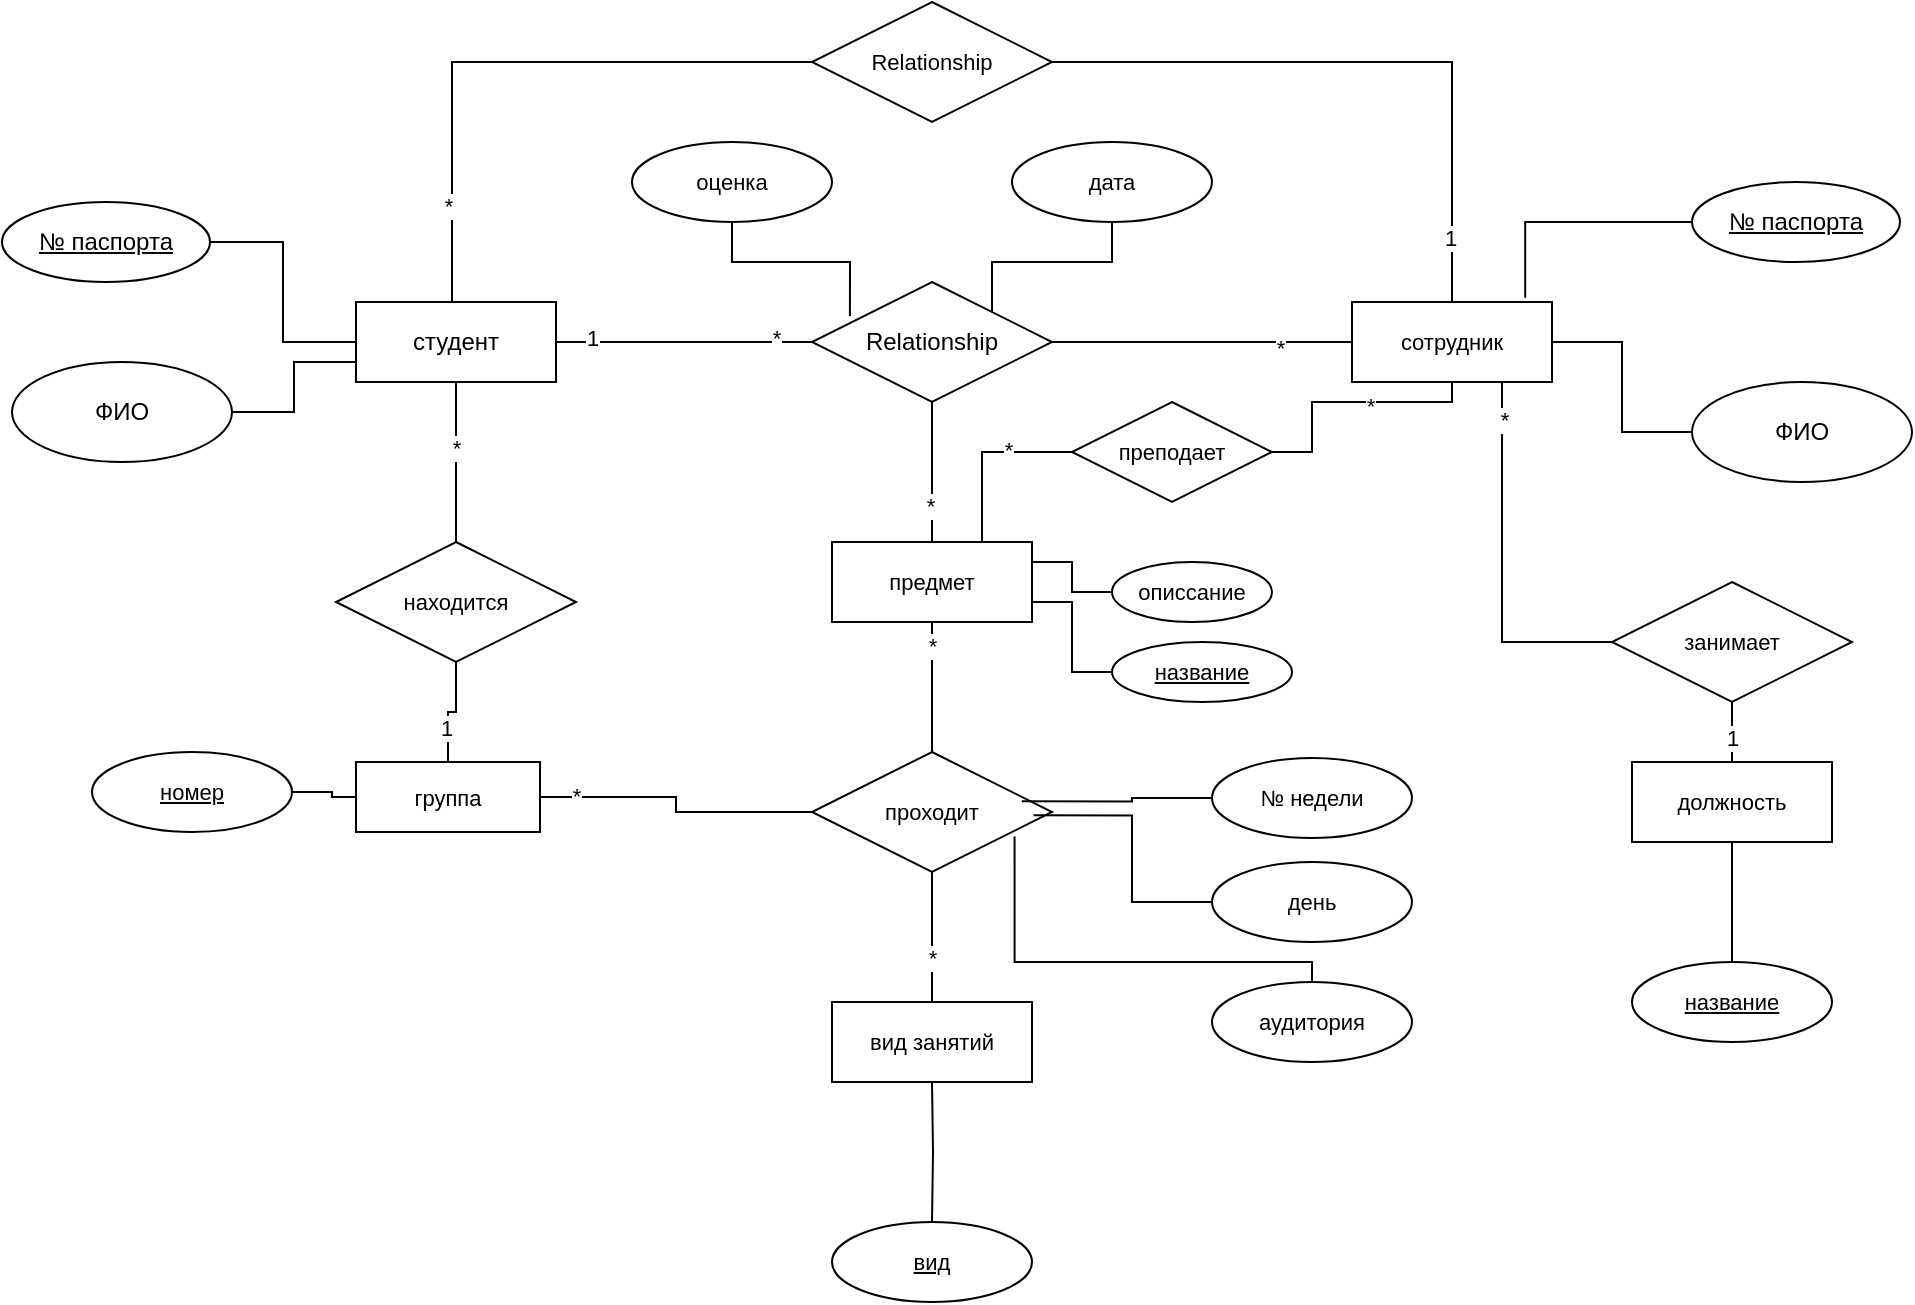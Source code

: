 <mxfile version="24.7.10">
  <diagram name="Страница — 1" id="QnMtsQIktMDIkjPz3GPe">
    <mxGraphModel dx="1686" dy="1054" grid="1" gridSize="10" guides="1" tooltips="1" connect="1" arrows="1" fold="1" page="1" pageScale="1" pageWidth="827" pageHeight="1169" math="0" shadow="0">
      <root>
        <mxCell id="0" />
        <mxCell id="1" parent="0" />
        <mxCell id="OVHgBiblaDA8LxcHS04d-8" style="edgeStyle=orthogonalEdgeStyle;rounded=0;orthogonalLoop=1;jettySize=auto;html=1;endArrow=none;endFill=0;" edge="1" parent="1" source="OVHgBiblaDA8LxcHS04d-2" target="OVHgBiblaDA8LxcHS04d-3">
          <mxGeometry relative="1" as="geometry" />
        </mxCell>
        <mxCell id="OVHgBiblaDA8LxcHS04d-10" value="*" style="edgeLabel;html=1;align=center;verticalAlign=middle;resizable=0;points=[];" vertex="1" connectable="0" parent="OVHgBiblaDA8LxcHS04d-8">
          <mxGeometry x="0.716" y="2" relative="1" as="geometry">
            <mxPoint as="offset" />
          </mxGeometry>
        </mxCell>
        <mxCell id="OVHgBiblaDA8LxcHS04d-11" value="1" style="edgeLabel;html=1;align=center;verticalAlign=middle;resizable=0;points=[];" vertex="1" connectable="0" parent="OVHgBiblaDA8LxcHS04d-8">
          <mxGeometry x="-0.73" y="2" relative="1" as="geometry">
            <mxPoint as="offset" />
          </mxGeometry>
        </mxCell>
        <mxCell id="OVHgBiblaDA8LxcHS04d-24" style="edgeStyle=orthogonalEdgeStyle;shape=connector;rounded=0;orthogonalLoop=1;jettySize=auto;html=1;entryX=0;entryY=0.5;entryDx=0;entryDy=0;strokeColor=default;align=center;verticalAlign=middle;fontFamily=Helvetica;fontSize=11;fontColor=default;labelBackgroundColor=default;endArrow=none;endFill=0;" edge="1" parent="1" source="OVHgBiblaDA8LxcHS04d-2" target="OVHgBiblaDA8LxcHS04d-16">
          <mxGeometry relative="1" as="geometry">
            <Array as="points">
              <mxPoint x="-240" y="180" />
            </Array>
          </mxGeometry>
        </mxCell>
        <mxCell id="OVHgBiblaDA8LxcHS04d-34" value="*" style="edgeLabel;html=1;align=center;verticalAlign=middle;resizable=0;points=[];fontFamily=Helvetica;fontSize=11;fontColor=default;labelBackgroundColor=default;" vertex="1" connectable="0" parent="OVHgBiblaDA8LxcHS04d-24">
          <mxGeometry x="-0.68" y="2" relative="1" as="geometry">
            <mxPoint as="offset" />
          </mxGeometry>
        </mxCell>
        <mxCell id="OVHgBiblaDA8LxcHS04d-2" value="студент" style="whiteSpace=wrap;html=1;align=center;" vertex="1" parent="1">
          <mxGeometry x="-288" y="300" width="100" height="40" as="geometry" />
        </mxCell>
        <mxCell id="OVHgBiblaDA8LxcHS04d-3" value="Relationship" style="shape=rhombus;perimeter=rhombusPerimeter;whiteSpace=wrap;html=1;align=center;" vertex="1" parent="1">
          <mxGeometry x="-60" y="290" width="120" height="60" as="geometry" />
        </mxCell>
        <mxCell id="OVHgBiblaDA8LxcHS04d-54" style="edgeStyle=orthogonalEdgeStyle;shape=connector;rounded=0;orthogonalLoop=1;jettySize=auto;html=1;entryX=0;entryY=0.5;entryDx=0;entryDy=0;strokeColor=default;align=center;verticalAlign=middle;fontFamily=Helvetica;fontSize=11;fontColor=default;labelBackgroundColor=default;endArrow=none;endFill=0;" edge="1" parent="1" source="OVHgBiblaDA8LxcHS04d-4" target="OVHgBiblaDA8LxcHS04d-2">
          <mxGeometry relative="1" as="geometry" />
        </mxCell>
        <mxCell id="OVHgBiblaDA8LxcHS04d-4" value="&lt;div&gt;№ паспорта&lt;/div&gt;" style="ellipse;whiteSpace=wrap;html=1;align=center;fontStyle=4;" vertex="1" parent="1">
          <mxGeometry x="-465" y="250" width="104" height="40" as="geometry" />
        </mxCell>
        <mxCell id="OVHgBiblaDA8LxcHS04d-53" style="edgeStyle=orthogonalEdgeStyle;shape=connector;rounded=0;orthogonalLoop=1;jettySize=auto;html=1;entryX=0;entryY=0.75;entryDx=0;entryDy=0;strokeColor=default;align=center;verticalAlign=middle;fontFamily=Helvetica;fontSize=11;fontColor=default;labelBackgroundColor=default;endArrow=none;endFill=0;" edge="1" parent="1" source="OVHgBiblaDA8LxcHS04d-5" target="OVHgBiblaDA8LxcHS04d-2">
          <mxGeometry relative="1" as="geometry" />
        </mxCell>
        <mxCell id="OVHgBiblaDA8LxcHS04d-5" value="ФИО" style="ellipse;whiteSpace=wrap;html=1;align=center;" vertex="1" parent="1">
          <mxGeometry x="-460" y="330" width="110" height="50" as="geometry" />
        </mxCell>
        <mxCell id="OVHgBiblaDA8LxcHS04d-14" value="оценка" style="ellipse;whiteSpace=wrap;html=1;align=center;fontFamily=Helvetica;fontSize=11;fontColor=default;labelBackgroundColor=default;" vertex="1" parent="1">
          <mxGeometry x="-150" y="220" width="100" height="40" as="geometry" />
        </mxCell>
        <mxCell id="OVHgBiblaDA8LxcHS04d-17" style="edgeStyle=orthogonalEdgeStyle;shape=connector;rounded=0;orthogonalLoop=1;jettySize=auto;html=1;entryX=1;entryY=0;entryDx=0;entryDy=0;strokeColor=default;align=center;verticalAlign=middle;fontFamily=Helvetica;fontSize=11;fontColor=default;labelBackgroundColor=default;endArrow=none;endFill=0;" edge="1" parent="1" source="OVHgBiblaDA8LxcHS04d-15" target="OVHgBiblaDA8LxcHS04d-3">
          <mxGeometry relative="1" as="geometry" />
        </mxCell>
        <mxCell id="OVHgBiblaDA8LxcHS04d-15" value="дата" style="ellipse;whiteSpace=wrap;html=1;align=center;fontFamily=Helvetica;fontSize=11;fontColor=default;labelBackgroundColor=default;" vertex="1" parent="1">
          <mxGeometry x="40" y="220" width="100" height="40" as="geometry" />
        </mxCell>
        <mxCell id="OVHgBiblaDA8LxcHS04d-16" value="Relationship" style="shape=rhombus;perimeter=rhombusPerimeter;whiteSpace=wrap;html=1;align=center;fontFamily=Helvetica;fontSize=11;fontColor=default;labelBackgroundColor=default;" vertex="1" parent="1">
          <mxGeometry x="-60" y="150" width="120" height="60" as="geometry" />
        </mxCell>
        <mxCell id="OVHgBiblaDA8LxcHS04d-18" style="edgeStyle=orthogonalEdgeStyle;shape=connector;rounded=0;orthogonalLoop=1;jettySize=auto;html=1;entryX=0.158;entryY=0.283;entryDx=0;entryDy=0;entryPerimeter=0;strokeColor=default;align=center;verticalAlign=middle;fontFamily=Helvetica;fontSize=11;fontColor=default;labelBackgroundColor=default;endArrow=none;endFill=0;" edge="1" parent="1" source="OVHgBiblaDA8LxcHS04d-14" target="OVHgBiblaDA8LxcHS04d-3">
          <mxGeometry relative="1" as="geometry" />
        </mxCell>
        <mxCell id="OVHgBiblaDA8LxcHS04d-21" style="edgeStyle=orthogonalEdgeStyle;shape=connector;rounded=0;orthogonalLoop=1;jettySize=auto;html=1;entryX=1;entryY=0.5;entryDx=0;entryDy=0;strokeColor=default;align=center;verticalAlign=middle;fontFamily=Helvetica;fontSize=11;fontColor=default;labelBackgroundColor=default;endArrow=none;endFill=0;" edge="1" parent="1" source="OVHgBiblaDA8LxcHS04d-19" target="OVHgBiblaDA8LxcHS04d-3">
          <mxGeometry relative="1" as="geometry" />
        </mxCell>
        <mxCell id="OVHgBiblaDA8LxcHS04d-22" value="*" style="edgeLabel;html=1;align=center;verticalAlign=middle;resizable=0;points=[];fontFamily=Helvetica;fontSize=11;fontColor=default;labelBackgroundColor=default;" vertex="1" connectable="0" parent="OVHgBiblaDA8LxcHS04d-21">
          <mxGeometry x="-0.512" y="3" relative="1" as="geometry">
            <mxPoint as="offset" />
          </mxGeometry>
        </mxCell>
        <mxCell id="OVHgBiblaDA8LxcHS04d-23" style="edgeStyle=orthogonalEdgeStyle;shape=connector;rounded=0;orthogonalLoop=1;jettySize=auto;html=1;entryX=1;entryY=0.5;entryDx=0;entryDy=0;strokeColor=default;align=center;verticalAlign=middle;fontFamily=Helvetica;fontSize=11;fontColor=default;labelBackgroundColor=default;endArrow=none;endFill=0;" edge="1" parent="1" source="OVHgBiblaDA8LxcHS04d-19" target="OVHgBiblaDA8LxcHS04d-16">
          <mxGeometry relative="1" as="geometry">
            <Array as="points">
              <mxPoint x="260" y="180" />
            </Array>
          </mxGeometry>
        </mxCell>
        <mxCell id="OVHgBiblaDA8LxcHS04d-35" value="1" style="edgeLabel;html=1;align=center;verticalAlign=middle;resizable=0;points=[];fontFamily=Helvetica;fontSize=11;fontColor=default;labelBackgroundColor=default;" vertex="1" connectable="0" parent="OVHgBiblaDA8LxcHS04d-23">
          <mxGeometry x="-0.796" y="1" relative="1" as="geometry">
            <mxPoint as="offset" />
          </mxGeometry>
        </mxCell>
        <mxCell id="OVHgBiblaDA8LxcHS04d-45" style="edgeStyle=orthogonalEdgeStyle;shape=connector;rounded=0;orthogonalLoop=1;jettySize=auto;html=1;entryX=1;entryY=0.5;entryDx=0;entryDy=0;strokeColor=default;align=center;verticalAlign=middle;fontFamily=Helvetica;fontSize=11;fontColor=default;labelBackgroundColor=default;endArrow=none;endFill=0;" edge="1" parent="1" source="OVHgBiblaDA8LxcHS04d-19" target="OVHgBiblaDA8LxcHS04d-44">
          <mxGeometry relative="1" as="geometry">
            <Array as="points">
              <mxPoint x="260" y="350" />
              <mxPoint x="190" y="350" />
              <mxPoint x="190" y="375" />
            </Array>
          </mxGeometry>
        </mxCell>
        <mxCell id="OVHgBiblaDA8LxcHS04d-46" value="*" style="edgeLabel;html=1;align=center;verticalAlign=middle;resizable=0;points=[];fontFamily=Helvetica;fontSize=11;fontColor=default;labelBackgroundColor=default;" vertex="1" connectable="0" parent="OVHgBiblaDA8LxcHS04d-45">
          <mxGeometry x="-0.178" y="2" relative="1" as="geometry">
            <mxPoint as="offset" />
          </mxGeometry>
        </mxCell>
        <mxCell id="OVHgBiblaDA8LxcHS04d-19" value="сотрудник" style="whiteSpace=wrap;html=1;align=center;fontFamily=Helvetica;fontSize=11;fontColor=default;labelBackgroundColor=default;" vertex="1" parent="1">
          <mxGeometry x="210" y="300" width="100" height="40" as="geometry" />
        </mxCell>
        <mxCell id="OVHgBiblaDA8LxcHS04d-37" style="edgeStyle=orthogonalEdgeStyle;shape=connector;rounded=0;orthogonalLoop=1;jettySize=auto;html=1;entryX=0.5;entryY=1;entryDx=0;entryDy=0;strokeColor=default;align=center;verticalAlign=middle;fontFamily=Helvetica;fontSize=11;fontColor=default;labelBackgroundColor=default;endArrow=none;endFill=0;" edge="1" parent="1" source="OVHgBiblaDA8LxcHS04d-25" target="OVHgBiblaDA8LxcHS04d-3">
          <mxGeometry relative="1" as="geometry" />
        </mxCell>
        <mxCell id="OVHgBiblaDA8LxcHS04d-38" value="*" style="edgeLabel;html=1;align=center;verticalAlign=middle;resizable=0;points=[];fontFamily=Helvetica;fontSize=11;fontColor=default;labelBackgroundColor=default;" vertex="1" connectable="0" parent="OVHgBiblaDA8LxcHS04d-37">
          <mxGeometry x="-0.469" y="1" relative="1" as="geometry">
            <mxPoint as="offset" />
          </mxGeometry>
        </mxCell>
        <mxCell id="OVHgBiblaDA8LxcHS04d-25" value="предмет" style="whiteSpace=wrap;html=1;align=center;fontFamily=Helvetica;fontSize=11;fontColor=default;labelBackgroundColor=default;" vertex="1" parent="1">
          <mxGeometry x="-50" y="420" width="100" height="40" as="geometry" />
        </mxCell>
        <mxCell id="OVHgBiblaDA8LxcHS04d-31" style="edgeStyle=orthogonalEdgeStyle;shape=connector;rounded=0;orthogonalLoop=1;jettySize=auto;html=1;entryX=0.5;entryY=0;entryDx=0;entryDy=0;strokeColor=default;align=center;verticalAlign=middle;fontFamily=Helvetica;fontSize=11;fontColor=default;labelBackgroundColor=default;endArrow=none;endFill=0;" edge="1" parent="1" source="OVHgBiblaDA8LxcHS04d-26" target="OVHgBiblaDA8LxcHS04d-27">
          <mxGeometry relative="1" as="geometry" />
        </mxCell>
        <mxCell id="OVHgBiblaDA8LxcHS04d-36" value="1" style="edgeLabel;html=1;align=center;verticalAlign=middle;resizable=0;points=[];fontFamily=Helvetica;fontSize=11;fontColor=default;labelBackgroundColor=default;" vertex="1" connectable="0" parent="OVHgBiblaDA8LxcHS04d-31">
          <mxGeometry x="0.377" y="-1" relative="1" as="geometry">
            <mxPoint as="offset" />
          </mxGeometry>
        </mxCell>
        <mxCell id="OVHgBiblaDA8LxcHS04d-32" style="edgeStyle=orthogonalEdgeStyle;shape=connector;rounded=0;orthogonalLoop=1;jettySize=auto;html=1;strokeColor=default;align=center;verticalAlign=middle;fontFamily=Helvetica;fontSize=11;fontColor=default;labelBackgroundColor=default;endArrow=none;endFill=0;" edge="1" parent="1" source="OVHgBiblaDA8LxcHS04d-26">
          <mxGeometry relative="1" as="geometry">
            <mxPoint x="-238" y="340" as="targetPoint" />
            <Array as="points">
              <mxPoint x="-238" y="360" />
              <mxPoint x="-238" y="360" />
            </Array>
          </mxGeometry>
        </mxCell>
        <mxCell id="OVHgBiblaDA8LxcHS04d-33" value="*" style="edgeLabel;html=1;align=center;verticalAlign=middle;resizable=0;points=[];fontFamily=Helvetica;fontSize=11;fontColor=default;labelBackgroundColor=default;" vertex="1" connectable="0" parent="OVHgBiblaDA8LxcHS04d-32">
          <mxGeometry x="0.19" relative="1" as="geometry">
            <mxPoint as="offset" />
          </mxGeometry>
        </mxCell>
        <mxCell id="OVHgBiblaDA8LxcHS04d-26" value="находится" style="shape=rhombus;perimeter=rhombusPerimeter;whiteSpace=wrap;html=1;align=center;fontFamily=Helvetica;fontSize=11;fontColor=default;labelBackgroundColor=default;" vertex="1" parent="1">
          <mxGeometry x="-298" y="420" width="120" height="60" as="geometry" />
        </mxCell>
        <mxCell id="OVHgBiblaDA8LxcHS04d-27" value="группа" style="whiteSpace=wrap;html=1;align=center;fontFamily=Helvetica;fontSize=11;fontColor=default;labelBackgroundColor=default;" vertex="1" parent="1">
          <mxGeometry x="-288" y="530" width="92" height="35" as="geometry" />
        </mxCell>
        <mxCell id="OVHgBiblaDA8LxcHS04d-30" style="edgeStyle=orthogonalEdgeStyle;shape=connector;rounded=0;orthogonalLoop=1;jettySize=auto;html=1;entryX=0;entryY=0.5;entryDx=0;entryDy=0;strokeColor=default;align=center;verticalAlign=middle;fontFamily=Helvetica;fontSize=11;fontColor=default;labelBackgroundColor=default;endArrow=none;endFill=0;" edge="1" parent="1" source="OVHgBiblaDA8LxcHS04d-29" target="OVHgBiblaDA8LxcHS04d-27">
          <mxGeometry relative="1" as="geometry" />
        </mxCell>
        <mxCell id="OVHgBiblaDA8LxcHS04d-29" value="номер" style="ellipse;whiteSpace=wrap;html=1;align=center;fontStyle=4;fontFamily=Helvetica;fontSize=11;fontColor=default;labelBackgroundColor=default;" vertex="1" parent="1">
          <mxGeometry x="-420" y="525" width="100" height="40" as="geometry" />
        </mxCell>
        <mxCell id="OVHgBiblaDA8LxcHS04d-41" style="edgeStyle=orthogonalEdgeStyle;shape=connector;rounded=0;orthogonalLoop=1;jettySize=auto;html=1;entryX=1;entryY=0.25;entryDx=0;entryDy=0;strokeColor=default;align=center;verticalAlign=middle;fontFamily=Helvetica;fontSize=11;fontColor=default;labelBackgroundColor=default;endArrow=none;endFill=0;" edge="1" parent="1" source="OVHgBiblaDA8LxcHS04d-39" target="OVHgBiblaDA8LxcHS04d-25">
          <mxGeometry relative="1" as="geometry" />
        </mxCell>
        <mxCell id="OVHgBiblaDA8LxcHS04d-39" value="описсание" style="ellipse;whiteSpace=wrap;html=1;align=center;fontFamily=Helvetica;fontSize=11;fontColor=default;labelBackgroundColor=default;" vertex="1" parent="1">
          <mxGeometry x="90" y="430" width="80" height="30" as="geometry" />
        </mxCell>
        <mxCell id="OVHgBiblaDA8LxcHS04d-57" style="edgeStyle=orthogonalEdgeStyle;shape=connector;rounded=0;orthogonalLoop=1;jettySize=auto;html=1;entryX=1;entryY=0.75;entryDx=0;entryDy=0;strokeColor=default;align=center;verticalAlign=middle;fontFamily=Helvetica;fontSize=11;fontColor=default;labelBackgroundColor=default;endArrow=none;endFill=0;" edge="1" parent="1" source="OVHgBiblaDA8LxcHS04d-42" target="OVHgBiblaDA8LxcHS04d-25">
          <mxGeometry relative="1" as="geometry" />
        </mxCell>
        <mxCell id="OVHgBiblaDA8LxcHS04d-42" value="название" style="ellipse;whiteSpace=wrap;html=1;align=center;fontStyle=4;fontFamily=Helvetica;fontSize=11;fontColor=default;labelBackgroundColor=default;" vertex="1" parent="1">
          <mxGeometry x="90" y="470" width="90" height="30" as="geometry" />
        </mxCell>
        <mxCell id="OVHgBiblaDA8LxcHS04d-47" style="edgeStyle=orthogonalEdgeStyle;shape=connector;rounded=0;orthogonalLoop=1;jettySize=auto;html=1;entryX=0.75;entryY=0;entryDx=0;entryDy=0;strokeColor=default;align=center;verticalAlign=middle;fontFamily=Helvetica;fontSize=11;fontColor=default;labelBackgroundColor=default;endArrow=none;endFill=0;" edge="1" parent="1" source="OVHgBiblaDA8LxcHS04d-44" target="OVHgBiblaDA8LxcHS04d-25">
          <mxGeometry relative="1" as="geometry" />
        </mxCell>
        <mxCell id="OVHgBiblaDA8LxcHS04d-48" value="*" style="edgeLabel;html=1;align=center;verticalAlign=middle;resizable=0;points=[];fontFamily=Helvetica;fontSize=11;fontColor=default;labelBackgroundColor=default;" vertex="1" connectable="0" parent="OVHgBiblaDA8LxcHS04d-47">
          <mxGeometry x="-0.308" y="-1" relative="1" as="geometry">
            <mxPoint x="-1" as="offset" />
          </mxGeometry>
        </mxCell>
        <mxCell id="OVHgBiblaDA8LxcHS04d-44" value="преподает" style="shape=rhombus;perimeter=rhombusPerimeter;whiteSpace=wrap;html=1;align=center;fontFamily=Helvetica;fontSize=11;fontColor=default;labelBackgroundColor=default;" vertex="1" parent="1">
          <mxGeometry x="70" y="350" width="100" height="50" as="geometry" />
        </mxCell>
        <mxCell id="OVHgBiblaDA8LxcHS04d-49" value="&lt;div&gt;№ паспорта&lt;/div&gt;" style="ellipse;whiteSpace=wrap;html=1;align=center;fontStyle=4;" vertex="1" parent="1">
          <mxGeometry x="380" y="240" width="104" height="40" as="geometry" />
        </mxCell>
        <mxCell id="OVHgBiblaDA8LxcHS04d-52" style="edgeStyle=orthogonalEdgeStyle;shape=connector;rounded=0;orthogonalLoop=1;jettySize=auto;html=1;strokeColor=default;align=center;verticalAlign=middle;fontFamily=Helvetica;fontSize=11;fontColor=default;labelBackgroundColor=default;endArrow=none;endFill=0;" edge="1" parent="1" source="OVHgBiblaDA8LxcHS04d-50" target="OVHgBiblaDA8LxcHS04d-19">
          <mxGeometry relative="1" as="geometry" />
        </mxCell>
        <mxCell id="OVHgBiblaDA8LxcHS04d-50" value="ФИО" style="ellipse;whiteSpace=wrap;html=1;align=center;" vertex="1" parent="1">
          <mxGeometry x="380" y="340" width="110" height="50" as="geometry" />
        </mxCell>
        <mxCell id="OVHgBiblaDA8LxcHS04d-51" style="edgeStyle=orthogonalEdgeStyle;shape=connector;rounded=0;orthogonalLoop=1;jettySize=auto;html=1;entryX=0.866;entryY=-0.053;entryDx=0;entryDy=0;entryPerimeter=0;strokeColor=default;align=center;verticalAlign=middle;fontFamily=Helvetica;fontSize=11;fontColor=default;labelBackgroundColor=default;endArrow=none;endFill=0;" edge="1" parent="1" source="OVHgBiblaDA8LxcHS04d-49" target="OVHgBiblaDA8LxcHS04d-19">
          <mxGeometry relative="1" as="geometry" />
        </mxCell>
        <mxCell id="OVHgBiblaDA8LxcHS04d-56" style="edgeStyle=orthogonalEdgeStyle;shape=connector;rounded=0;orthogonalLoop=1;jettySize=auto;html=1;entryX=0.5;entryY=1;entryDx=0;entryDy=0;strokeColor=default;align=center;verticalAlign=middle;fontFamily=Helvetica;fontSize=11;fontColor=default;labelBackgroundColor=default;endArrow=none;endFill=0;" edge="1" parent="1" source="OVHgBiblaDA8LxcHS04d-55" target="OVHgBiblaDA8LxcHS04d-25">
          <mxGeometry relative="1" as="geometry" />
        </mxCell>
        <mxCell id="OVHgBiblaDA8LxcHS04d-58" value="*" style="edgeLabel;html=1;align=center;verticalAlign=middle;resizable=0;points=[];fontFamily=Helvetica;fontSize=11;fontColor=default;labelBackgroundColor=default;" vertex="1" connectable="0" parent="OVHgBiblaDA8LxcHS04d-56">
          <mxGeometry x="0.631" relative="1" as="geometry">
            <mxPoint as="offset" />
          </mxGeometry>
        </mxCell>
        <mxCell id="OVHgBiblaDA8LxcHS04d-59" style="edgeStyle=orthogonalEdgeStyle;shape=connector;rounded=0;orthogonalLoop=1;jettySize=auto;html=1;entryX=1;entryY=0.5;entryDx=0;entryDy=0;strokeColor=default;align=center;verticalAlign=middle;fontFamily=Helvetica;fontSize=11;fontColor=default;labelBackgroundColor=default;endArrow=none;endFill=0;" edge="1" parent="1" source="OVHgBiblaDA8LxcHS04d-55" target="OVHgBiblaDA8LxcHS04d-27">
          <mxGeometry relative="1" as="geometry" />
        </mxCell>
        <mxCell id="OVHgBiblaDA8LxcHS04d-60" value="*" style="edgeLabel;html=1;align=center;verticalAlign=middle;resizable=0;points=[];fontFamily=Helvetica;fontSize=11;fontColor=default;labelBackgroundColor=default;" vertex="1" connectable="0" parent="OVHgBiblaDA8LxcHS04d-59">
          <mxGeometry x="0.759" y="-1" relative="1" as="geometry">
            <mxPoint as="offset" />
          </mxGeometry>
        </mxCell>
        <mxCell id="OVHgBiblaDA8LxcHS04d-62" style="edgeStyle=orthogonalEdgeStyle;shape=connector;rounded=0;orthogonalLoop=1;jettySize=auto;html=1;entryX=0.5;entryY=0;entryDx=0;entryDy=0;strokeColor=default;align=center;verticalAlign=middle;fontFamily=Helvetica;fontSize=11;fontColor=default;labelBackgroundColor=default;endArrow=none;endFill=0;" edge="1" parent="1" source="OVHgBiblaDA8LxcHS04d-55" target="OVHgBiblaDA8LxcHS04d-61">
          <mxGeometry relative="1" as="geometry" />
        </mxCell>
        <mxCell id="OVHgBiblaDA8LxcHS04d-63" value="*" style="edgeLabel;html=1;align=center;verticalAlign=middle;resizable=0;points=[];fontFamily=Helvetica;fontSize=11;fontColor=default;labelBackgroundColor=default;" vertex="1" connectable="0" parent="OVHgBiblaDA8LxcHS04d-62">
          <mxGeometry x="0.301" relative="1" as="geometry">
            <mxPoint as="offset" />
          </mxGeometry>
        </mxCell>
        <mxCell id="OVHgBiblaDA8LxcHS04d-55" value="проходит" style="shape=rhombus;perimeter=rhombusPerimeter;whiteSpace=wrap;html=1;align=center;fontFamily=Helvetica;fontSize=11;fontColor=default;labelBackgroundColor=default;" vertex="1" parent="1">
          <mxGeometry x="-60" y="525" width="120" height="60" as="geometry" />
        </mxCell>
        <mxCell id="OVHgBiblaDA8LxcHS04d-61" value="вид занятий" style="whiteSpace=wrap;html=1;align=center;fontFamily=Helvetica;fontSize=11;fontColor=default;labelBackgroundColor=default;" vertex="1" parent="1">
          <mxGeometry x="-50" y="650" width="100" height="40" as="geometry" />
        </mxCell>
        <mxCell id="OVHgBiblaDA8LxcHS04d-65" style="edgeStyle=orthogonalEdgeStyle;shape=connector;rounded=0;orthogonalLoop=1;jettySize=auto;html=1;entryX=0.5;entryY=1;entryDx=0;entryDy=0;strokeColor=default;align=center;verticalAlign=middle;fontFamily=Helvetica;fontSize=11;fontColor=default;labelBackgroundColor=default;endArrow=none;endFill=0;" edge="1" parent="1" target="OVHgBiblaDA8LxcHS04d-61">
          <mxGeometry relative="1" as="geometry">
            <mxPoint x="-2.274e-13" y="760" as="sourcePoint" />
          </mxGeometry>
        </mxCell>
        <mxCell id="OVHgBiblaDA8LxcHS04d-66" value="вид" style="ellipse;whiteSpace=wrap;html=1;align=center;fontStyle=4;fontFamily=Helvetica;fontSize=11;fontColor=default;labelBackgroundColor=default;" vertex="1" parent="1">
          <mxGeometry x="-50" y="760" width="100" height="40" as="geometry" />
        </mxCell>
        <mxCell id="OVHgBiblaDA8LxcHS04d-67" value="№ недели" style="ellipse;whiteSpace=wrap;html=1;align=center;fontFamily=Helvetica;fontSize=11;fontColor=default;labelBackgroundColor=default;" vertex="1" parent="1">
          <mxGeometry x="140" y="528" width="100" height="40" as="geometry" />
        </mxCell>
        <mxCell id="OVHgBiblaDA8LxcHS04d-68" value="день" style="ellipse;whiteSpace=wrap;html=1;align=center;fontFamily=Helvetica;fontSize=11;fontColor=default;labelBackgroundColor=default;" vertex="1" parent="1">
          <mxGeometry x="140" y="580" width="100" height="40" as="geometry" />
        </mxCell>
        <mxCell id="OVHgBiblaDA8LxcHS04d-69" value="аудитория" style="ellipse;whiteSpace=wrap;html=1;align=center;fontFamily=Helvetica;fontSize=11;fontColor=default;labelBackgroundColor=default;" vertex="1" parent="1">
          <mxGeometry x="140" y="640" width="100" height="40" as="geometry" />
        </mxCell>
        <mxCell id="OVHgBiblaDA8LxcHS04d-70" style="edgeStyle=orthogonalEdgeStyle;shape=connector;rounded=0;orthogonalLoop=1;jettySize=auto;html=1;entryX=0.874;entryY=0.411;entryDx=0;entryDy=0;entryPerimeter=0;strokeColor=default;align=center;verticalAlign=middle;fontFamily=Helvetica;fontSize=11;fontColor=default;labelBackgroundColor=default;endArrow=none;endFill=0;" edge="1" parent="1" source="OVHgBiblaDA8LxcHS04d-67" target="OVHgBiblaDA8LxcHS04d-55">
          <mxGeometry relative="1" as="geometry" />
        </mxCell>
        <mxCell id="OVHgBiblaDA8LxcHS04d-71" style="edgeStyle=orthogonalEdgeStyle;shape=connector;rounded=0;orthogonalLoop=1;jettySize=auto;html=1;entryX=0.923;entryY=0.528;entryDx=0;entryDy=0;entryPerimeter=0;strokeColor=default;align=center;verticalAlign=middle;fontFamily=Helvetica;fontSize=11;fontColor=default;labelBackgroundColor=default;endArrow=none;endFill=0;" edge="1" parent="1" source="OVHgBiblaDA8LxcHS04d-68" target="OVHgBiblaDA8LxcHS04d-55">
          <mxGeometry relative="1" as="geometry" />
        </mxCell>
        <mxCell id="OVHgBiblaDA8LxcHS04d-72" style="edgeStyle=orthogonalEdgeStyle;shape=connector;rounded=0;orthogonalLoop=1;jettySize=auto;html=1;entryX=0.844;entryY=0.705;entryDx=0;entryDy=0;entryPerimeter=0;strokeColor=default;align=center;verticalAlign=middle;fontFamily=Helvetica;fontSize=11;fontColor=default;labelBackgroundColor=default;endArrow=none;endFill=0;" edge="1" parent="1" source="OVHgBiblaDA8LxcHS04d-69" target="OVHgBiblaDA8LxcHS04d-55">
          <mxGeometry relative="1" as="geometry">
            <Array as="points">
              <mxPoint x="190" y="630" />
              <mxPoint x="41" y="630" />
            </Array>
          </mxGeometry>
        </mxCell>
        <mxCell id="OVHgBiblaDA8LxcHS04d-74" style="edgeStyle=orthogonalEdgeStyle;shape=connector;rounded=0;orthogonalLoop=1;jettySize=auto;html=1;entryX=0.75;entryY=1;entryDx=0;entryDy=0;strokeColor=default;align=center;verticalAlign=middle;fontFamily=Helvetica;fontSize=11;fontColor=default;labelBackgroundColor=default;endArrow=none;endFill=0;" edge="1" parent="1" source="OVHgBiblaDA8LxcHS04d-73" target="OVHgBiblaDA8LxcHS04d-19">
          <mxGeometry relative="1" as="geometry" />
        </mxCell>
        <mxCell id="OVHgBiblaDA8LxcHS04d-75" value="*" style="edgeLabel;html=1;align=center;verticalAlign=middle;resizable=0;points=[];fontFamily=Helvetica;fontSize=11;fontColor=default;labelBackgroundColor=default;" vertex="1" connectable="0" parent="OVHgBiblaDA8LxcHS04d-74">
          <mxGeometry x="0.795" y="-1" relative="1" as="geometry">
            <mxPoint as="offset" />
          </mxGeometry>
        </mxCell>
        <mxCell id="OVHgBiblaDA8LxcHS04d-73" value="занимает" style="shape=rhombus;perimeter=rhombusPerimeter;whiteSpace=wrap;html=1;align=center;fontFamily=Helvetica;fontSize=11;fontColor=default;labelBackgroundColor=default;" vertex="1" parent="1">
          <mxGeometry x="340" y="440" width="120" height="60" as="geometry" />
        </mxCell>
        <mxCell id="OVHgBiblaDA8LxcHS04d-77" style="edgeStyle=orthogonalEdgeStyle;shape=connector;rounded=0;orthogonalLoop=1;jettySize=auto;html=1;entryX=0.5;entryY=1;entryDx=0;entryDy=0;strokeColor=default;align=center;verticalAlign=middle;fontFamily=Helvetica;fontSize=11;fontColor=default;labelBackgroundColor=default;endArrow=none;endFill=0;" edge="1" parent="1" source="OVHgBiblaDA8LxcHS04d-76" target="OVHgBiblaDA8LxcHS04d-73">
          <mxGeometry relative="1" as="geometry" />
        </mxCell>
        <mxCell id="OVHgBiblaDA8LxcHS04d-78" value="1" style="edgeLabel;html=1;align=center;verticalAlign=middle;resizable=0;points=[];fontFamily=Helvetica;fontSize=11;fontColor=default;labelBackgroundColor=default;" vertex="1" connectable="0" parent="OVHgBiblaDA8LxcHS04d-77">
          <mxGeometry x="0.28" relative="1" as="geometry">
            <mxPoint as="offset" />
          </mxGeometry>
        </mxCell>
        <mxCell id="OVHgBiblaDA8LxcHS04d-76" value="должность" style="whiteSpace=wrap;html=1;align=center;fontFamily=Helvetica;fontSize=11;fontColor=default;labelBackgroundColor=default;" vertex="1" parent="1">
          <mxGeometry x="350" y="530" width="100" height="40" as="geometry" />
        </mxCell>
        <mxCell id="OVHgBiblaDA8LxcHS04d-80" style="edgeStyle=orthogonalEdgeStyle;shape=connector;rounded=0;orthogonalLoop=1;jettySize=auto;html=1;entryX=0.5;entryY=1;entryDx=0;entryDy=0;strokeColor=default;align=center;verticalAlign=middle;fontFamily=Helvetica;fontSize=11;fontColor=default;labelBackgroundColor=default;endArrow=none;endFill=0;" edge="1" parent="1" source="OVHgBiblaDA8LxcHS04d-79" target="OVHgBiblaDA8LxcHS04d-76">
          <mxGeometry relative="1" as="geometry" />
        </mxCell>
        <mxCell id="OVHgBiblaDA8LxcHS04d-79" value="название" style="ellipse;whiteSpace=wrap;html=1;align=center;fontStyle=4;fontFamily=Helvetica;fontSize=11;fontColor=default;labelBackgroundColor=default;" vertex="1" parent="1">
          <mxGeometry x="350" y="630" width="100" height="40" as="geometry" />
        </mxCell>
      </root>
    </mxGraphModel>
  </diagram>
</mxfile>
